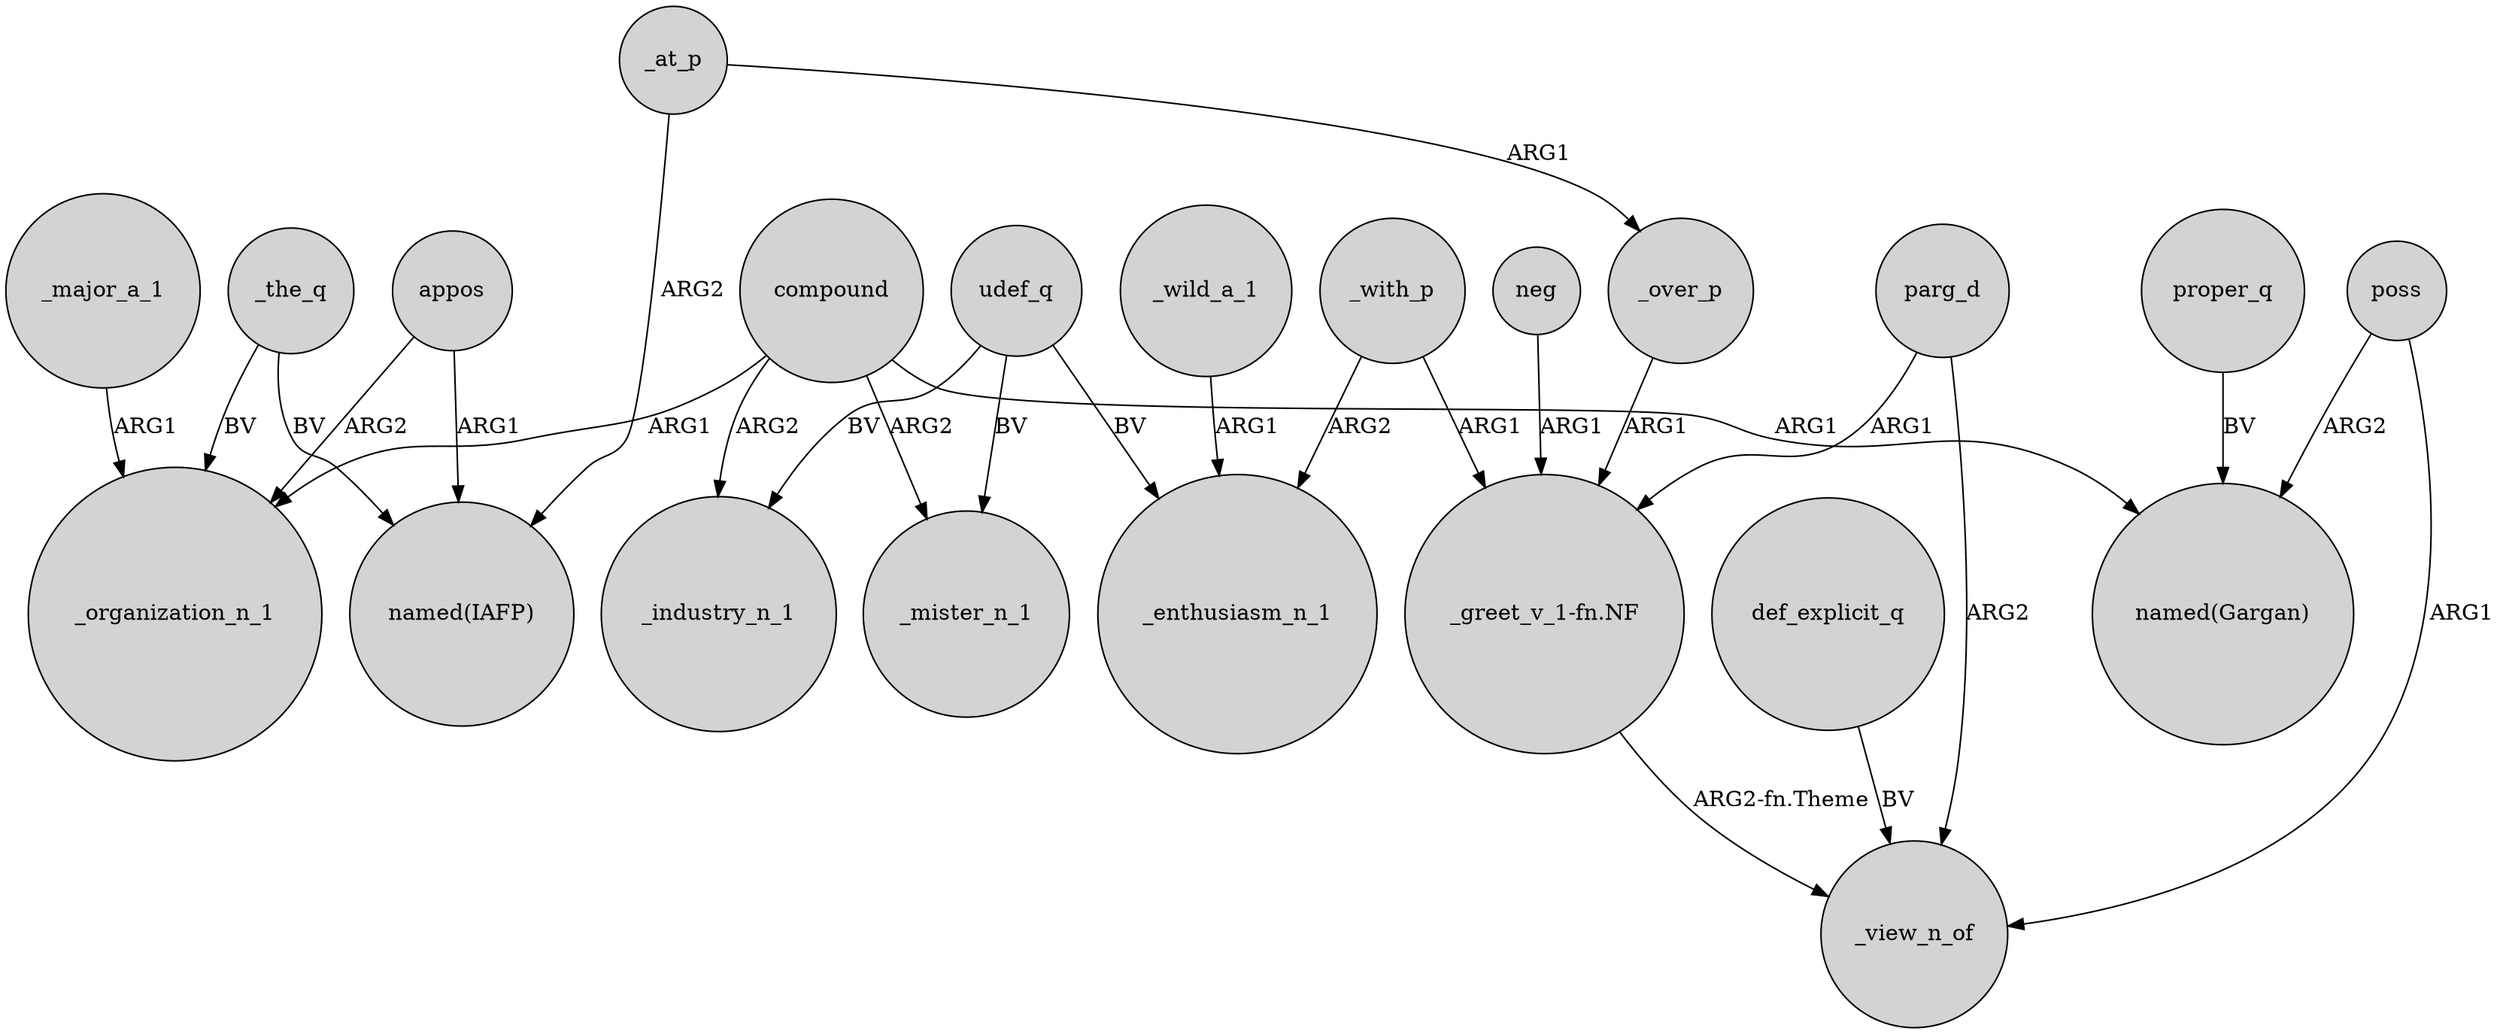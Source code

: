 digraph {
	node [shape=circle style=filled]
	appos -> _organization_n_1 [label=ARG2]
	compound -> _organization_n_1 [label=ARG1]
	_at_p -> "named(IAFP)" [label=ARG2]
	_wild_a_1 -> _enthusiasm_n_1 [label=ARG1]
	compound -> _mister_n_1 [label=ARG2]
	_at_p -> _over_p [label=ARG1]
	udef_q -> _enthusiasm_n_1 [label=BV]
	_major_a_1 -> _organization_n_1 [label=ARG1]
	udef_q -> _mister_n_1 [label=BV]
	_over_p -> "_greet_v_1-fn.NF" [label=ARG1]
	poss -> _view_n_of [label=ARG1]
	"_greet_v_1-fn.NF" -> _view_n_of [label="ARG2-fn.Theme"]
	_the_q -> _organization_n_1 [label=BV]
	compound -> _industry_n_1 [label=ARG2]
	_with_p -> _enthusiasm_n_1 [label=ARG2]
	parg_d -> "_greet_v_1-fn.NF" [label=ARG1]
	def_explicit_q -> _view_n_of [label=BV]
	proper_q -> "named(Gargan)" [label=BV]
	_with_p -> "_greet_v_1-fn.NF" [label=ARG1]
	poss -> "named(Gargan)" [label=ARG2]
	compound -> "named(Gargan)" [label=ARG1]
	_the_q -> "named(IAFP)" [label=BV]
	neg -> "_greet_v_1-fn.NF" [label=ARG1]
	parg_d -> _view_n_of [label=ARG2]
	udef_q -> _industry_n_1 [label=BV]
	appos -> "named(IAFP)" [label=ARG1]
}

